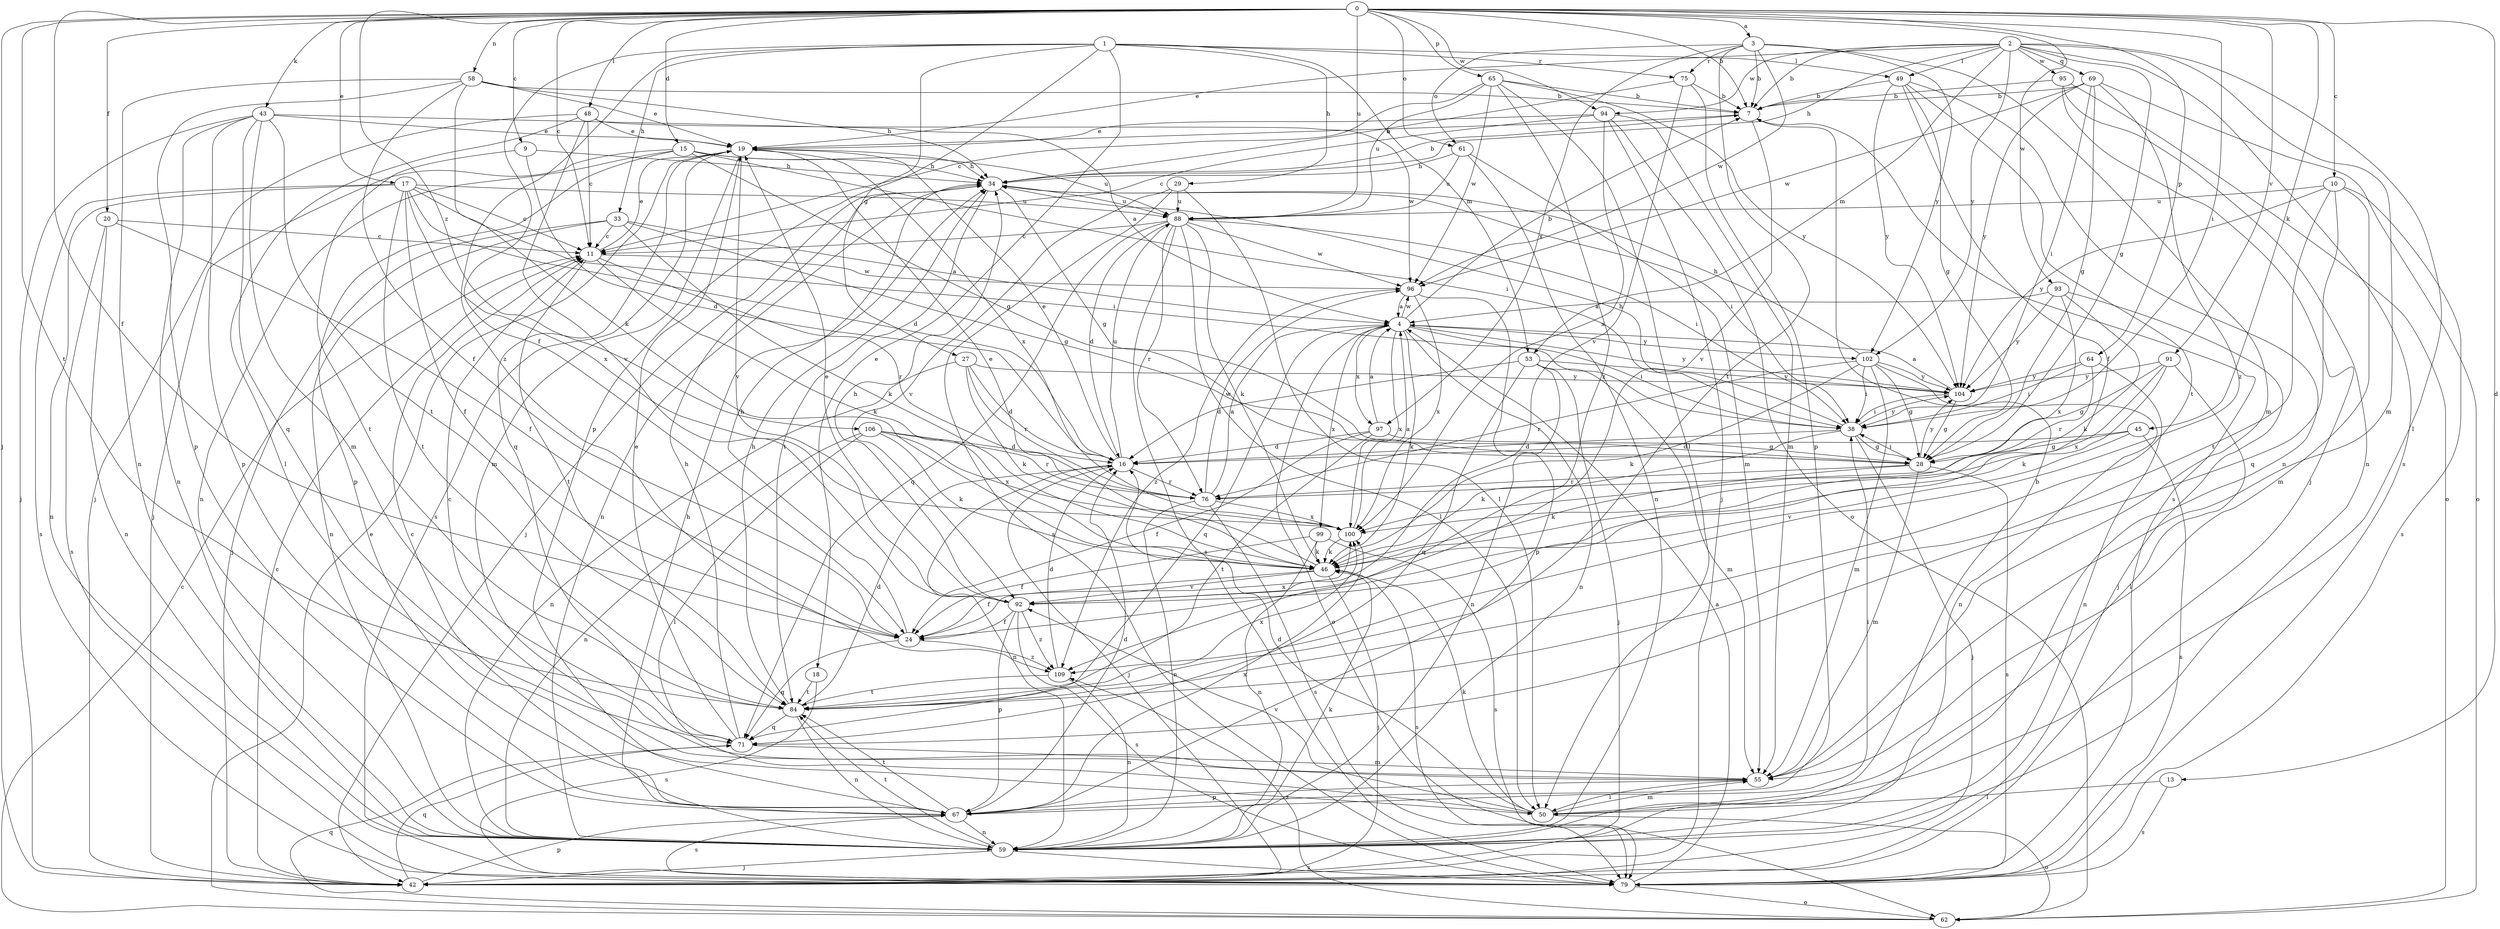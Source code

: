 strict digraph  {
0;
1;
2;
3;
4;
7;
9;
10;
11;
13;
15;
16;
17;
18;
19;
20;
24;
27;
28;
29;
33;
34;
38;
42;
43;
45;
46;
48;
49;
50;
53;
55;
58;
59;
61;
62;
64;
65;
67;
69;
71;
75;
76;
79;
84;
88;
91;
92;
93;
94;
95;
96;
97;
99;
100;
102;
104;
106;
109;
0 -> 3  [label=a];
0 -> 7  [label=b];
0 -> 9  [label=c];
0 -> 10  [label=c];
0 -> 11  [label=c];
0 -> 13  [label=d];
0 -> 15  [label=d];
0 -> 17  [label=e];
0 -> 20  [label=f];
0 -> 24  [label=f];
0 -> 38  [label=i];
0 -> 42  [label=j];
0 -> 43  [label=k];
0 -> 45  [label=k];
0 -> 48  [label=l];
0 -> 58  [label=n];
0 -> 61  [label=o];
0 -> 64  [label=p];
0 -> 65  [label=p];
0 -> 84  [label=t];
0 -> 88  [label=u];
0 -> 91  [label=v];
0 -> 93  [label=w];
0 -> 94  [label=w];
0 -> 106  [label=z];
1 -> 18  [label=e];
1 -> 24  [label=f];
1 -> 27  [label=g];
1 -> 29  [label=h];
1 -> 33  [label=h];
1 -> 49  [label=l];
1 -> 53  [label=m];
1 -> 67  [label=p];
1 -> 75  [label=r];
1 -> 109  [label=z];
2 -> 7  [label=b];
2 -> 19  [label=e];
2 -> 28  [label=g];
2 -> 34  [label=h];
2 -> 49  [label=l];
2 -> 50  [label=l];
2 -> 53  [label=m];
2 -> 55  [label=m];
2 -> 69  [label=q];
2 -> 79  [label=s];
2 -> 94  [label=w];
2 -> 95  [label=w];
2 -> 102  [label=y];
3 -> 7  [label=b];
3 -> 55  [label=m];
3 -> 61  [label=o];
3 -> 75  [label=r];
3 -> 84  [label=t];
3 -> 96  [label=w];
3 -> 97  [label=x];
3 -> 102  [label=y];
4 -> 7  [label=b];
4 -> 38  [label=i];
4 -> 46  [label=k];
4 -> 59  [label=n];
4 -> 62  [label=o];
4 -> 71  [label=q];
4 -> 96  [label=w];
4 -> 97  [label=x];
4 -> 99  [label=x];
4 -> 100  [label=x];
4 -> 102  [label=y];
4 -> 104  [label=y];
7 -> 19  [label=e];
7 -> 79  [label=s];
7 -> 92  [label=v];
9 -> 16  [label=d];
9 -> 34  [label=h];
9 -> 84  [label=t];
10 -> 55  [label=m];
10 -> 71  [label=q];
10 -> 79  [label=s];
10 -> 84  [label=t];
10 -> 88  [label=u];
10 -> 104  [label=y];
11 -> 19  [label=e];
11 -> 46  [label=k];
11 -> 76  [label=r];
11 -> 84  [label=t];
11 -> 96  [label=w];
13 -> 50  [label=l];
13 -> 79  [label=s];
15 -> 28  [label=g];
15 -> 34  [label=h];
15 -> 38  [label=i];
15 -> 42  [label=j];
15 -> 59  [label=n];
15 -> 67  [label=p];
15 -> 88  [label=u];
16 -> 19  [label=e];
16 -> 42  [label=j];
16 -> 59  [label=n];
16 -> 76  [label=r];
16 -> 88  [label=u];
17 -> 11  [label=c];
17 -> 16  [label=d];
17 -> 24  [label=f];
17 -> 38  [label=i];
17 -> 59  [label=n];
17 -> 79  [label=s];
17 -> 84  [label=t];
17 -> 88  [label=u];
17 -> 100  [label=x];
18 -> 79  [label=s];
18 -> 84  [label=t];
19 -> 34  [label=h];
19 -> 55  [label=m];
19 -> 71  [label=q];
19 -> 79  [label=s];
19 -> 92  [label=v];
19 -> 100  [label=x];
20 -> 11  [label=c];
20 -> 24  [label=f];
20 -> 59  [label=n];
20 -> 79  [label=s];
24 -> 34  [label=h];
24 -> 71  [label=q];
24 -> 100  [label=x];
24 -> 109  [label=z];
27 -> 16  [label=d];
27 -> 46  [label=k];
27 -> 59  [label=n];
27 -> 76  [label=r];
27 -> 104  [label=y];
28 -> 38  [label=i];
28 -> 46  [label=k];
28 -> 55  [label=m];
28 -> 76  [label=r];
28 -> 79  [label=s];
28 -> 104  [label=y];
29 -> 50  [label=l];
29 -> 79  [label=s];
29 -> 88  [label=u];
29 -> 92  [label=v];
33 -> 4  [label=a];
33 -> 11  [label=c];
33 -> 28  [label=g];
33 -> 42  [label=j];
33 -> 46  [label=k];
33 -> 59  [label=n];
34 -> 7  [label=b];
34 -> 28  [label=g];
34 -> 38  [label=i];
34 -> 42  [label=j];
34 -> 59  [label=n];
34 -> 84  [label=t];
34 -> 88  [label=u];
38 -> 16  [label=d];
38 -> 28  [label=g];
38 -> 34  [label=h];
38 -> 42  [label=j];
38 -> 46  [label=k];
38 -> 104  [label=y];
42 -> 11  [label=c];
42 -> 67  [label=p];
42 -> 71  [label=q];
43 -> 4  [label=a];
43 -> 19  [label=e];
43 -> 42  [label=j];
43 -> 55  [label=m];
43 -> 59  [label=n];
43 -> 67  [label=p];
43 -> 71  [label=q];
43 -> 84  [label=t];
45 -> 16  [label=d];
45 -> 28  [label=g];
45 -> 79  [label=s];
45 -> 92  [label=v];
46 -> 19  [label=e];
46 -> 24  [label=f];
46 -> 42  [label=j];
46 -> 79  [label=s];
46 -> 92  [label=v];
48 -> 11  [label=c];
48 -> 19  [label=e];
48 -> 42  [label=j];
48 -> 50  [label=l];
48 -> 92  [label=v];
48 -> 96  [label=w];
49 -> 7  [label=b];
49 -> 24  [label=f];
49 -> 28  [label=g];
49 -> 59  [label=n];
49 -> 84  [label=t];
49 -> 104  [label=y];
50 -> 16  [label=d];
50 -> 46  [label=k];
50 -> 55  [label=m];
50 -> 62  [label=o];
50 -> 92  [label=v];
53 -> 16  [label=d];
53 -> 42  [label=j];
53 -> 55  [label=m];
53 -> 59  [label=n];
53 -> 71  [label=q];
53 -> 104  [label=y];
55 -> 50  [label=l];
55 -> 67  [label=p];
58 -> 7  [label=b];
58 -> 19  [label=e];
58 -> 24  [label=f];
58 -> 34  [label=h];
58 -> 46  [label=k];
58 -> 59  [label=n];
58 -> 67  [label=p];
59 -> 7  [label=b];
59 -> 34  [label=h];
59 -> 42  [label=j];
59 -> 46  [label=k];
59 -> 79  [label=s];
59 -> 84  [label=t];
61 -> 34  [label=h];
61 -> 55  [label=m];
61 -> 59  [label=n];
61 -> 88  [label=u];
62 -> 11  [label=c];
62 -> 19  [label=e];
62 -> 71  [label=q];
62 -> 109  [label=z];
64 -> 38  [label=i];
64 -> 59  [label=n];
64 -> 76  [label=r];
64 -> 104  [label=y];
65 -> 7  [label=b];
65 -> 11  [label=c];
65 -> 50  [label=l];
65 -> 88  [label=u];
65 -> 96  [label=w];
65 -> 104  [label=y];
65 -> 109  [label=z];
67 -> 11  [label=c];
67 -> 16  [label=d];
67 -> 38  [label=i];
67 -> 59  [label=n];
67 -> 79  [label=s];
67 -> 84  [label=t];
67 -> 100  [label=x];
69 -> 7  [label=b];
69 -> 28  [label=g];
69 -> 38  [label=i];
69 -> 62  [label=o];
69 -> 96  [label=w];
69 -> 104  [label=y];
69 -> 109  [label=z];
71 -> 11  [label=c];
71 -> 19  [label=e];
71 -> 34  [label=h];
71 -> 55  [label=m];
75 -> 7  [label=b];
75 -> 34  [label=h];
75 -> 67  [label=p];
75 -> 92  [label=v];
76 -> 4  [label=a];
76 -> 59  [label=n];
76 -> 79  [label=s];
76 -> 96  [label=w];
76 -> 100  [label=x];
79 -> 4  [label=a];
79 -> 62  [label=o];
84 -> 16  [label=d];
84 -> 34  [label=h];
84 -> 59  [label=n];
84 -> 71  [label=q];
84 -> 100  [label=x];
88 -> 11  [label=c];
88 -> 16  [label=d];
88 -> 38  [label=i];
88 -> 46  [label=k];
88 -> 50  [label=l];
88 -> 71  [label=q];
88 -> 76  [label=r];
88 -> 79  [label=s];
88 -> 96  [label=w];
91 -> 28  [label=g];
91 -> 46  [label=k];
91 -> 50  [label=l];
91 -> 100  [label=x];
91 -> 104  [label=y];
92 -> 19  [label=e];
92 -> 24  [label=f];
92 -> 34  [label=h];
92 -> 67  [label=p];
92 -> 79  [label=s];
92 -> 109  [label=z];
93 -> 4  [label=a];
93 -> 42  [label=j];
93 -> 46  [label=k];
93 -> 100  [label=x];
93 -> 104  [label=y];
94 -> 11  [label=c];
94 -> 19  [label=e];
94 -> 42  [label=j];
94 -> 55  [label=m];
94 -> 62  [label=o];
94 -> 100  [label=x];
95 -> 7  [label=b];
95 -> 42  [label=j];
95 -> 59  [label=n];
95 -> 62  [label=o];
96 -> 4  [label=a];
96 -> 67  [label=p];
96 -> 100  [label=x];
96 -> 109  [label=z];
97 -> 4  [label=a];
97 -> 16  [label=d];
97 -> 24  [label=f];
97 -> 28  [label=g];
97 -> 84  [label=t];
99 -> 24  [label=f];
99 -> 46  [label=k];
99 -> 59  [label=n];
99 -> 79  [label=s];
100 -> 4  [label=a];
100 -> 46  [label=k];
102 -> 28  [label=g];
102 -> 34  [label=h];
102 -> 38  [label=i];
102 -> 46  [label=k];
102 -> 55  [label=m];
102 -> 59  [label=n];
102 -> 76  [label=r];
102 -> 104  [label=y];
104 -> 4  [label=a];
104 -> 28  [label=g];
104 -> 38  [label=i];
106 -> 16  [label=d];
106 -> 46  [label=k];
106 -> 50  [label=l];
106 -> 59  [label=n];
106 -> 76  [label=r];
106 -> 100  [label=x];
109 -> 16  [label=d];
109 -> 59  [label=n];
109 -> 84  [label=t];
}
